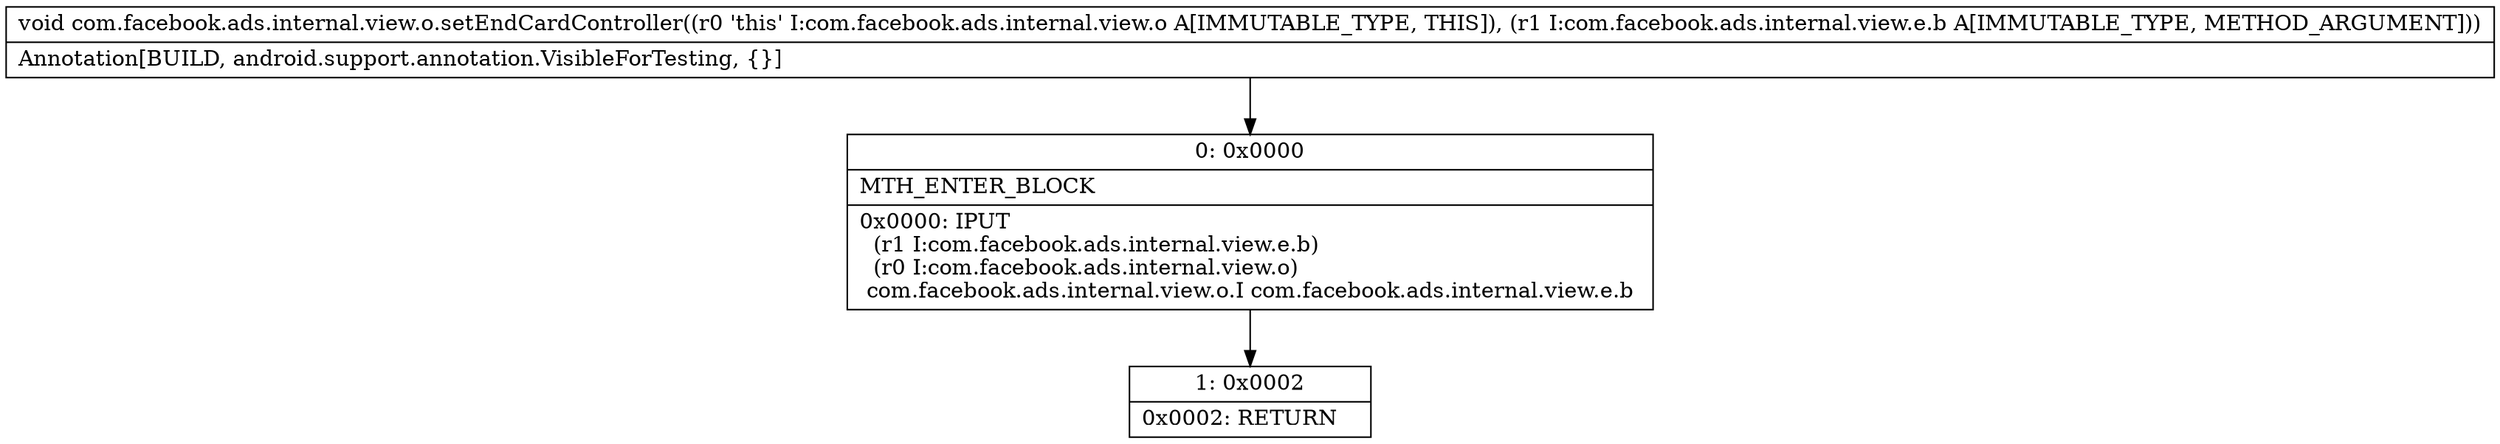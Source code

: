 digraph "CFG forcom.facebook.ads.internal.view.o.setEndCardController(Lcom\/facebook\/ads\/internal\/view\/e\/b;)V" {
Node_0 [shape=record,label="{0\:\ 0x0000|MTH_ENTER_BLOCK\l|0x0000: IPUT  \l  (r1 I:com.facebook.ads.internal.view.e.b)\l  (r0 I:com.facebook.ads.internal.view.o)\l com.facebook.ads.internal.view.o.I com.facebook.ads.internal.view.e.b \l}"];
Node_1 [shape=record,label="{1\:\ 0x0002|0x0002: RETURN   \l}"];
MethodNode[shape=record,label="{void com.facebook.ads.internal.view.o.setEndCardController((r0 'this' I:com.facebook.ads.internal.view.o A[IMMUTABLE_TYPE, THIS]), (r1 I:com.facebook.ads.internal.view.e.b A[IMMUTABLE_TYPE, METHOD_ARGUMENT]))  | Annotation[BUILD, android.support.annotation.VisibleForTesting, \{\}]\l}"];
MethodNode -> Node_0;
Node_0 -> Node_1;
}

